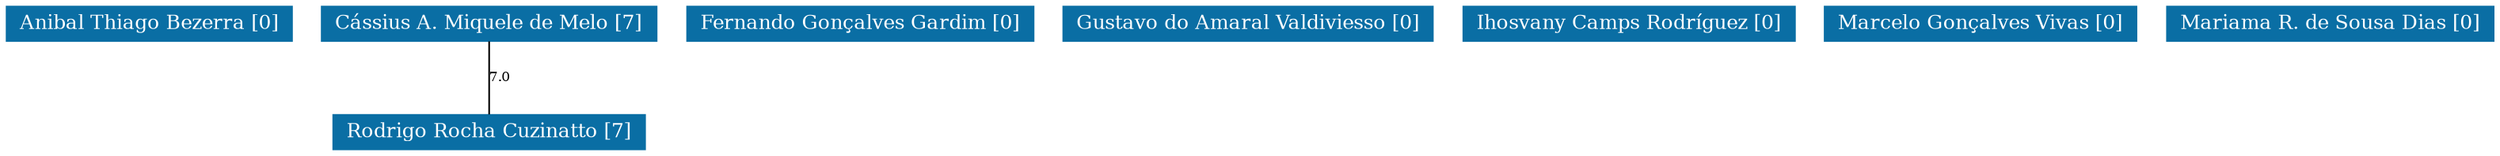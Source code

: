 strict graph grafo2 {
	graph [bb="0,0,1253,87",
		id=grafo2,
		overlap=False
	];
	node [fontsize=12,
		label="\N",
		shape=rectangle,
		style=filled
	];
	0	 [URL="membro-8478305453281130.html",
		color="#0A6EA4",
		fontcolor="#FFFFFF",
		height=0.29167,
		label="Anibal Thiago Bezerra [0]",
		pos="71.5,76.5",
		width=1.9861];
	1	 [URL="membro-4002033080997386.html",
		color="#0A6EA4",
		fontcolor="#FFFFFF",
		height=0.29167,
		label="Cássius A. Miquele de Melo [7]",
		pos="244.5,76.5",
		width=2.3194];
	6	 [URL="membro-8073303573679522.html",
		color="#0A6EA4",
		fontcolor="#FFFFFF",
		height=0.29167,
		label="Rodrigo Rocha Cuzinatto [7]",
		pos="244.5,10.5",
		width=2.1389];
	1 -- 6	 [fontsize=8,
		label=7.0,
		lp="249.5,43.5",
		pos="244.5,65.896 244.5,53.653 244.5,33.622 244.5,21.297"];
	2	 [URL="membro-2425549033248106.html",
		color="#0A6EA4",
		fontcolor="#FFFFFF",
		height=0.29167,
		label="Fernando Gonçalves Gardim [0]",
		pos="431.5,76.5",
		width=2.3611];
	3	 [URL="membro-4023778019418442.html",
		color="#0A6EA4",
		fontcolor="#FFFFFF",
		height=0.29167,
		label="Gustavo do Amaral Valdiviesso [0]",
		pos="626.5,76.5",
		width=2.5417];
	4	 [URL="membro-3732563704810366.html",
		color="#0A6EA4",
		fontcolor="#FFFFFF",
		height=0.29167,
		label="Ihosvany Camps Rodríguez [0]",
		pos="818.5,76.5",
		width=2.2778];
	5	 [URL="membro-1312049227898761.html",
		color="#0A6EA4",
		fontcolor="#FFFFFF",
		height=0.29167,
		label="Marcelo Gonçalves Vivas [0]",
		pos="996.5,76.5",
		width=2.1528];
	7	 [URL="membro-9972552337847809.html",
		color="#0A6EA4",
		fontcolor="#FFFFFF",
		height=0.29167,
		label="Mariama R. de Sousa Dias [0]",
		pos="1172.5,76.5",
		width=2.2361];
}
